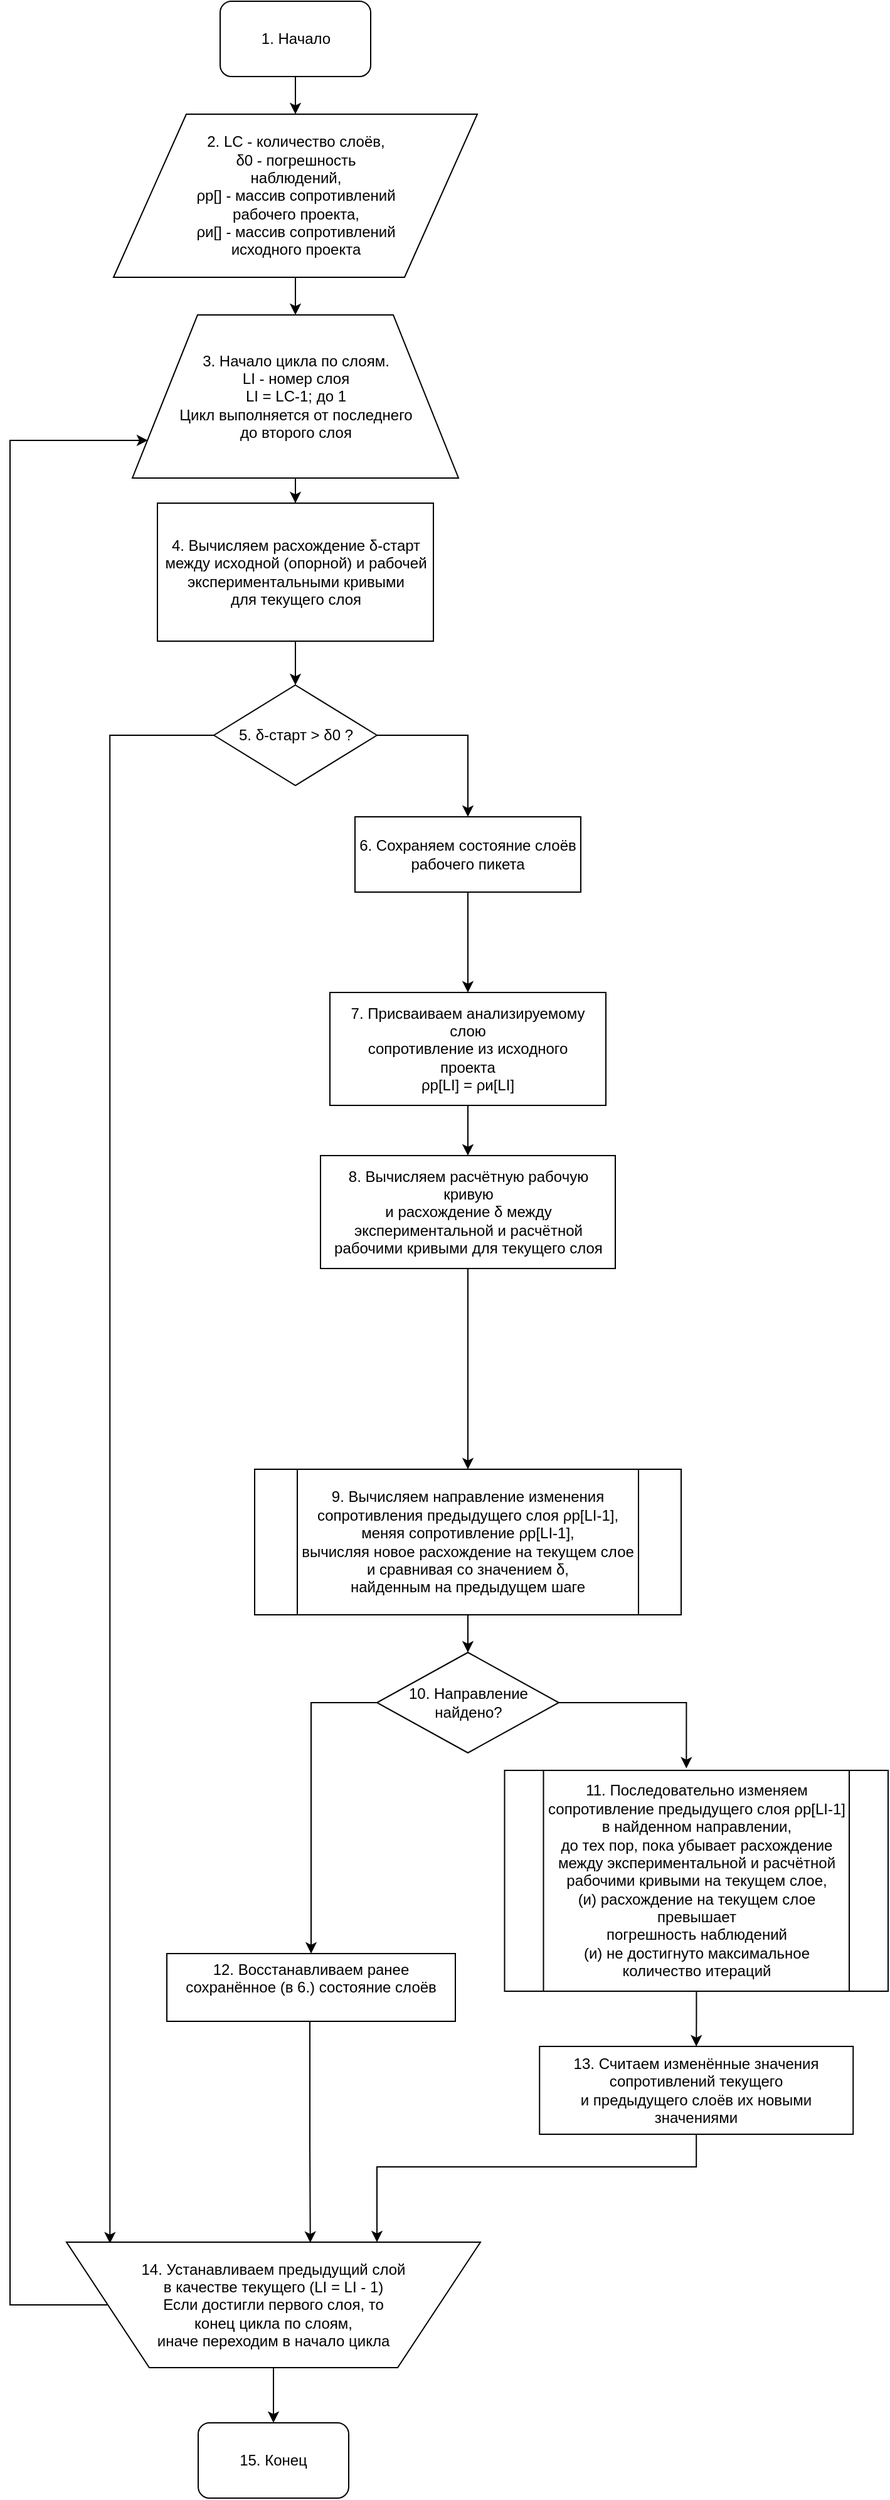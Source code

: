 <mxfile type="github" version="12.7.2">
  <diagram id="MYcP-UznbaHqbxDd1EnT" name="Page-1">
    <mxGraphModel grid="1" shadow="0" math="0" pageHeight="1169" pageWidth="827" pageScale="1" page="1" fold="1" arrows="1" connect="1" tooltips="1" guides="1" gridSize="10" dy="595" dx="999">
      <root>
        <mxCell id="0" />
        <mxCell id="1" parent="0" />
        <mxCell id="Fly2vRC0832emMeXLDEC-18" value="" parent="1" target="Fly2vRC0832emMeXLDEC-3" source="Fly2vRC0832emMeXLDEC-1" edge="1" style="edgeStyle=orthogonalEdgeStyle;rounded=0;orthogonalLoop=1;jettySize=auto;html=1;">
          <mxGeometry as="geometry" relative="1" />
        </mxCell>
        <mxCell id="Fly2vRC0832emMeXLDEC-1" value="1. Начало" parent="1" style="rounded=1;whiteSpace=wrap;html=1;" vertex="1">
          <mxGeometry as="geometry" height="60" width="120" y="40" x="267.5" />
        </mxCell>
        <mxCell id="Fly2vRC0832emMeXLDEC-19" value="" parent="1" target="Fly2vRC0832emMeXLDEC-4" source="Fly2vRC0832emMeXLDEC-3" edge="1" style="edgeStyle=orthogonalEdgeStyle;rounded=0;orthogonalLoop=1;jettySize=auto;html=1;">
          <mxGeometry as="geometry" relative="1" />
        </mxCell>
        <mxCell id="Fly2vRC0832emMeXLDEC-3" value="&lt;div&gt;2. LC - количество слоёв,&lt;/div&gt;&lt;div&gt;δ0 - погрешность&lt;/div&gt;&lt;div&gt;наблюдений,&lt;/div&gt;&lt;div&gt;ρр[] - массив сопротивлений&lt;/div&gt;&lt;div&gt;рабочего проекта,&lt;/div&gt;&lt;div&gt;ρи[] - массив сопротивлений&lt;/div&gt;&lt;div&gt;исходного проекта&lt;/div&gt;" parent="1" style="shape=parallelogram;perimeter=parallelogramPerimeter;whiteSpace=wrap;html=1;" vertex="1">
          <mxGeometry as="geometry" height="130" width="290" y="130" x="182.5" />
        </mxCell>
        <mxCell id="Fly2vRC0832emMeXLDEC-20" value="" parent="1" target="Fly2vRC0832emMeXLDEC-6" source="Fly2vRC0832emMeXLDEC-4" edge="1" style="edgeStyle=orthogonalEdgeStyle;rounded=0;orthogonalLoop=1;jettySize=auto;html=1;">
          <mxGeometry as="geometry" relative="1" />
        </mxCell>
        <mxCell id="Fly2vRC0832emMeXLDEC-4" value="&lt;div&gt;3. Начало цикла по слоям.&lt;/div&gt;&lt;div&gt;LI - номер слоя&lt;/div&gt;&lt;div&gt;LI = LC-1; до 1&lt;/div&gt;&lt;div&gt;Цикл выполняется от последнего&lt;/div&gt;&lt;div&gt;до второго слоя&lt;/div&gt;" parent="1" style="shape=trapezoid;perimeter=trapezoidPerimeter;whiteSpace=wrap;html=1;" vertex="1">
          <mxGeometry as="geometry" height="130" width="260" y="290" x="197.5" />
        </mxCell>
        <mxCell id="Fly2vRC0832emMeXLDEC-21" value="" parent="1" target="Fly2vRC0832emMeXLDEC-7" source="Fly2vRC0832emMeXLDEC-6" edge="1" style="edgeStyle=orthogonalEdgeStyle;rounded=0;orthogonalLoop=1;jettySize=auto;html=1;">
          <mxGeometry as="geometry" relative="1" />
        </mxCell>
        <mxCell id="Fly2vRC0832emMeXLDEC-6" value="&lt;div&gt;4. Вычисляем расхождение δ-старт&lt;/div&gt;&lt;div&gt;между исходной (опорной) и рабочей&lt;/div&gt;&lt;div&gt;экспериментальными кривыми&lt;/div&gt;&lt;div&gt;для текущего слоя&lt;/div&gt;" parent="1" style="rounded=0;whiteSpace=wrap;html=1;" vertex="1">
          <mxGeometry as="geometry" height="110" width="220" y="440" x="217.5" />
        </mxCell>
        <mxCell id="Fly2vRC0832emMeXLDEC-26" parent="1" target="Fly2vRC0832emMeXLDEC-8" source="Fly2vRC0832emMeXLDEC-7" edge="1" style="edgeStyle=orthogonalEdgeStyle;rounded=0;orthogonalLoop=1;jettySize=auto;html=1;">
          <mxGeometry as="geometry" relative="1">
            <mxPoint as="targetPoint" y="680" x="470" />
            <Array as="points">
              <mxPoint y="625" x="465" />
            </Array>
          </mxGeometry>
        </mxCell>
        <mxCell id="Fly2vRC0832emMeXLDEC-38" parent="1" target="Fly2vRC0832emMeXLDEC-17" source="Fly2vRC0832emMeXLDEC-7" edge="1" style="edgeStyle=orthogonalEdgeStyle;rounded=0;orthogonalLoop=1;jettySize=auto;html=1;entryX=0.895;entryY=0.99;entryDx=0;entryDy=0;entryPerimeter=0;">
          <mxGeometry as="geometry" relative="1">
            <mxPoint as="targetPoint" y="1820" x="180" />
            <Array as="points">
              <mxPoint y="625" x="180" />
            </Array>
          </mxGeometry>
        </mxCell>
        <mxCell id="Fly2vRC0832emMeXLDEC-7" value="5. δ-старт &amp;gt; δ0 ?" parent="1" style="rhombus;whiteSpace=wrap;html=1;" vertex="1">
          <mxGeometry as="geometry" height="80" width="130" y="585" x="262.5" />
        </mxCell>
        <mxCell id="Fly2vRC0832emMeXLDEC-24" parent="1" target="Fly2vRC0832emMeXLDEC-9" source="Fly2vRC0832emMeXLDEC-8" edge="1" style="edgeStyle=orthogonalEdgeStyle;rounded=0;orthogonalLoop=1;jettySize=auto;html=1;exitX=0.5;exitY=1;exitDx=0;exitDy=0;entryX=0.5;entryY=0;entryDx=0;entryDy=0;">
          <mxGeometry as="geometry" relative="1" />
        </mxCell>
        <mxCell id="Fly2vRC0832emMeXLDEC-8" value="&lt;div&gt;6. Сохраняем состояние слоёв рабочего пикета&lt;/div&gt;" parent="1" style="rounded=0;whiteSpace=wrap;html=1;" vertex="1">
          <mxGeometry as="geometry" height="60" width="180" y="690" x="375" />
        </mxCell>
        <mxCell id="Fly2vRC0832emMeXLDEC-28" parent="1" target="Fly2vRC0832emMeXLDEC-11" source="Fly2vRC0832emMeXLDEC-9" edge="1" style="edgeStyle=orthogonalEdgeStyle;rounded=0;orthogonalLoop=1;jettySize=auto;html=1;entryX=0.5;entryY=0;entryDx=0;entryDy=0;">
          <mxGeometry as="geometry" relative="1" />
        </mxCell>
        <mxCell id="Fly2vRC0832emMeXLDEC-9" value="&lt;div&gt;7. Присваиваем анализируемому слою&lt;/div&gt;&lt;div&gt;сопротивление из исходного&lt;/div&gt;&lt;div&gt;проекта&lt;/div&gt;&lt;div&gt;ρp[LI] = ρи[LI]&lt;/div&gt;" parent="1" style="rounded=0;whiteSpace=wrap;html=1;" vertex="1">
          <mxGeometry as="geometry" height="90" width="220" y="830" x="355" />
        </mxCell>
        <mxCell id="Fly2vRC0832emMeXLDEC-29" parent="1" target="53z4RbjxGHfSaBAxrwgF-1" source="Fly2vRC0832emMeXLDEC-11" edge="1" style="edgeStyle=orthogonalEdgeStyle;rounded=0;orthogonalLoop=1;jettySize=auto;html=1;entryX=0.5;entryY=0;entryDx=0;entryDy=0;">
          <mxGeometry as="geometry" relative="1">
            <mxPoint as="targetPoint" y="1206" x="465.0" />
          </mxGeometry>
        </mxCell>
        <mxCell id="Fly2vRC0832emMeXLDEC-11" value="&lt;div style=&quot;white-space: normal&quot;&gt;8. Вычисляем расчётную рабочую кривую&lt;/div&gt;&lt;div style=&quot;white-space: normal&quot;&gt;и расхождение δ между&lt;/div&gt;&lt;div style=&quot;white-space: normal&quot;&gt;экспериментальной и расчётной&lt;/div&gt;&lt;div style=&quot;white-space: normal&quot;&gt;рабочими кривыми для текущего слоя&lt;/div&gt;" parent="1" style="rounded=0;whiteSpace=wrap;html=1;" vertex="1">
          <mxGeometry as="geometry" height="90" width="235" y="960" x="347.5" />
        </mxCell>
        <mxCell id="Fly2vRC0832emMeXLDEC-31" parent="1" target="53z4RbjxGHfSaBAxrwgF-6" source="Fly2vRC0832emMeXLDEC-13" edge="1" style="edgeStyle=orthogonalEdgeStyle;rounded=0;orthogonalLoop=1;jettySize=auto;html=1;entryX=0.474;entryY=-0.009;entryDx=0;entryDy=0;entryPerimeter=0;">
          <mxGeometry as="geometry" relative="1">
            <Array as="points">
              <mxPoint y="1396" x="639" />
            </Array>
            <mxPoint as="targetPoint" y="1466" x="659" />
          </mxGeometry>
        </mxCell>
        <mxCell id="Fly2vRC0832emMeXLDEC-37" parent="1" target="Fly2vRC0832emMeXLDEC-16" source="Fly2vRC0832emMeXLDEC-13" edge="1" style="edgeStyle=orthogonalEdgeStyle;rounded=0;orthogonalLoop=1;jettySize=auto;html=1;exitX=0;exitY=0.5;exitDx=0;exitDy=0;">
          <mxGeometry as="geometry" relative="1" />
        </mxCell>
        <mxCell id="Fly2vRC0832emMeXLDEC-13" value="10. Направление найдено?" parent="1" style="rhombus;whiteSpace=wrap;html=1;" vertex="1">
          <mxGeometry as="geometry" height="80" width="145" y="1356" x="392.5" />
        </mxCell>
        <mxCell id="Fly2vRC0832emMeXLDEC-33" parent="1" target="Fly2vRC0832emMeXLDEC-17" source="Fly2vRC0832emMeXLDEC-15" edge="1" style="edgeStyle=orthogonalEdgeStyle;rounded=0;orthogonalLoop=1;jettySize=auto;html=1;entryX=0.25;entryY=1;entryDx=0;entryDy=0;">
          <mxGeometry as="geometry" relative="1">
            <Array as="points">
              <mxPoint y="1766" x="647" />
              <mxPoint y="1766" x="393" />
            </Array>
          </mxGeometry>
        </mxCell>
        <mxCell id="Fly2vRC0832emMeXLDEC-15" value="&lt;div&gt;13. Считаем изменённые значения&lt;/div&gt;&lt;div&gt;сопротивлений текущего&lt;/div&gt;&lt;div&gt;и предыдущего слоёв их новыми значениями&lt;/div&gt;" parent="1" style="rounded=0;whiteSpace=wrap;html=1;" vertex="1">
          <mxGeometry as="geometry" height="70" width="250" y="1670" x="522.13" />
        </mxCell>
        <mxCell id="Fly2vRC0832emMeXLDEC-35" parent="1" target="Fly2vRC0832emMeXLDEC-17" source="Fly2vRC0832emMeXLDEC-16" edge="1" style="edgeStyle=orthogonalEdgeStyle;rounded=0;orthogonalLoop=1;jettySize=auto;html=1;entryX=0.411;entryY=0.996;entryDx=0;entryDy=0;entryPerimeter=0;">
          <mxGeometry as="geometry" relative="1">
            <mxPoint as="targetPoint" y="1786" x="340" />
            <Array as="points">
              <mxPoint y="1746" x="339" />
              <mxPoint y="1746" x="339" />
            </Array>
          </mxGeometry>
        </mxCell>
        <mxCell id="Fly2vRC0832emMeXLDEC-16" value="&lt;div&gt;12. Восстанавливаем ранее сохранённое (в 6.) состояние слоёв&lt;/div&gt;&lt;div&gt;&lt;br&gt;&lt;/div&gt;" parent="1" style="rounded=0;whiteSpace=wrap;html=1;" vertex="1">
          <mxGeometry as="geometry" height="54" width="230" y="1596" x="225" />
        </mxCell>
        <mxCell id="Fly2vRC0832emMeXLDEC-39" parent="1" target="Fly2vRC0832emMeXLDEC-4" source="Fly2vRC0832emMeXLDEC-17" edge="1" style="edgeStyle=orthogonalEdgeStyle;rounded=0;orthogonalLoop=1;jettySize=auto;html=1;entryX=0.048;entryY=0.769;entryDx=0;entryDy=0;entryPerimeter=0;">
          <mxGeometry as="geometry" relative="1">
            <mxPoint as="targetPoint" y="390" x="110" />
            <Array as="points">
              <mxPoint y="1876" x="100" />
              <mxPoint y="390" x="100" />
            </Array>
          </mxGeometry>
        </mxCell>
        <mxCell id="Fly2vRC0832emMeXLDEC-42" parent="1" target="Fly2vRC0832emMeXLDEC-41" source="Fly2vRC0832emMeXLDEC-17" edge="1" style="edgeStyle=orthogonalEdgeStyle;rounded=0;orthogonalLoop=1;jettySize=auto;html=1;">
          <mxGeometry as="geometry" relative="1" />
        </mxCell>
        <mxCell id="Fly2vRC0832emMeXLDEC-17" value="&lt;div&gt;14. Устанавливаем предыдущий слой&lt;/div&gt;&lt;div&gt;в качестве текущего (LI = LI - 1)&lt;/div&gt;&lt;div&gt;Если достигли первого слоя, то&lt;/div&gt;&lt;div&gt;конец цикла по слоям,&lt;/div&gt;&lt;div&gt;иначе переходим в начало цикла&lt;/div&gt;" parent="1" style="shape=trapezoid;perimeter=trapezoidPerimeter;whiteSpace=wrap;html=1;direction=west;" vertex="1">
          <mxGeometry as="geometry" height="100" width="330" y="1826" x="145" />
        </mxCell>
        <mxCell id="Fly2vRC0832emMeXLDEC-41" value="15. Конец" parent="1" style="rounded=1;whiteSpace=wrap;html=1;" vertex="1">
          <mxGeometry as="geometry" height="60" width="120" y="1970" x="250" />
        </mxCell>
        <mxCell id="53z4RbjxGHfSaBAxrwgF-5" parent="1" target="Fly2vRC0832emMeXLDEC-13" source="53z4RbjxGHfSaBAxrwgF-1" edge="1" style="edgeStyle=orthogonalEdgeStyle;rounded=0;orthogonalLoop=1;jettySize=auto;html=1;">
          <mxGeometry as="geometry" relative="1" />
        </mxCell>
        <mxCell id="53z4RbjxGHfSaBAxrwgF-1" value="&lt;div style=&quot;color: rgb(0 , 0 , 0) ; font-family: &amp;#34;helvetica&amp;#34; ; font-size: 12px ; font-style: normal ; font-variant: normal ; font-weight: 400 ; letter-spacing: normal ; text-align: center ; text-decoration: none ; text-indent: 0px ; text-transform: none ; white-space: normal ; word-spacing: 0px&quot;&gt;9. Вычисляем направление изменения&lt;/div&gt;&lt;div style=&quot;color: rgb(0 , 0 , 0) ; font-family: &amp;#34;helvetica&amp;#34; ; font-size: 12px ; font-style: normal ; font-variant: normal ; font-weight: 400 ; letter-spacing: normal ; text-align: center ; text-decoration: none ; text-indent: 0px ; text-transform: none ; white-space: normal ; word-spacing: 0px&quot;&gt;сопротивления предыдущего слоя ρр[LI-1],&lt;/div&gt;&lt;div style=&quot;color: rgb(0 , 0 , 0) ; font-family: &amp;#34;helvetica&amp;#34; ; font-size: 12px ; font-style: normal ; font-variant: normal ; font-weight: 400 ; letter-spacing: normal ; text-align: center ; text-decoration: none ; text-indent: 0px ; text-transform: none ; white-space: normal ; word-spacing: 0px&quot;&gt;меняя сопротивление ρр[LI-1],&lt;/div&gt;&lt;div style=&quot;color: rgb(0 , 0 , 0) ; font-family: &amp;#34;helvetica&amp;#34; ; font-size: 12px ; font-style: normal ; font-variant: normal ; font-weight: 400 ; letter-spacing: normal ; text-align: center ; text-decoration: none ; text-indent: 0px ; text-transform: none ; white-space: normal ; word-spacing: 0px&quot;&gt;вычисляя новое расхождение на текущем слое&lt;/div&gt;&lt;div style=&quot;color: rgb(0 , 0 , 0) ; font-family: &amp;#34;helvetica&amp;#34; ; font-size: 12px ; font-style: normal ; font-variant: normal ; font-weight: 400 ; letter-spacing: normal ; text-align: center ; text-decoration: none ; text-indent: 0px ; text-transform: none ; white-space: normal ; word-spacing: 0px&quot;&gt;и сравнивая со значением δ,&lt;/div&gt;&lt;div style=&quot;color: rgb(0 , 0 , 0) ; font-family: &amp;#34;helvetica&amp;#34; ; font-size: 12px ; font-style: normal ; font-variant: normal ; font-weight: 400 ; letter-spacing: normal ; text-align: center ; text-decoration: none ; text-indent: 0px ; text-transform: none ; white-space: normal ; word-spacing: 0px&quot;&gt;найденным на предыдущем шаге&lt;/div&gt;" parent="1" style="shape=process;whiteSpace=wrap;html=1;backgroundOutline=1;" vertex="1">
          <mxGeometry as="geometry" height="116" width="340" y="1210" x="295" />
        </mxCell>
        <mxCell id="53z4RbjxGHfSaBAxrwgF-9" parent="1" target="Fly2vRC0832emMeXLDEC-15" source="53z4RbjxGHfSaBAxrwgF-6" edge="1" style="edgeStyle=orthogonalEdgeStyle;rounded=0;orthogonalLoop=1;jettySize=auto;html=1;">
          <mxGeometry as="geometry" relative="1" />
        </mxCell>
        <mxCell id="53z4RbjxGHfSaBAxrwgF-6" value="&lt;div style=&quot;color: rgb(0 , 0 , 0) ; font-family: &amp;#34;helvetica&amp;#34; ; font-size: 12px ; font-style: normal ; font-variant: normal ; font-weight: 400 ; letter-spacing: normal ; text-align: center ; text-decoration: none ; text-indent: 0px ; text-transform: none ; white-space: normal ; word-spacing: 0px&quot;&gt;11. Последовательно изменяем&lt;/div&gt;&lt;div style=&quot;color: rgb(0 , 0 , 0) ; font-family: &amp;#34;helvetica&amp;#34; ; font-size: 12px ; font-style: normal ; font-variant: normal ; font-weight: 400 ; letter-spacing: normal ; text-align: center ; text-decoration: none ; text-indent: 0px ; text-transform: none ; white-space: normal ; word-spacing: 0px&quot;&gt;сопротивление предыдущего слоя ρр[LI-1]&lt;/div&gt;&lt;div style=&quot;color: rgb(0 , 0 , 0) ; font-family: &amp;#34;helvetica&amp;#34; ; font-size: 12px ; font-style: normal ; font-variant: normal ; font-weight: 400 ; letter-spacing: normal ; text-align: center ; text-decoration: none ; text-indent: 0px ; text-transform: none ; white-space: normal ; word-spacing: 0px&quot;&gt;в найденном направлении,&lt;/div&gt;&lt;div style=&quot;color: rgb(0 , 0 , 0) ; font-family: &amp;#34;helvetica&amp;#34; ; font-size: 12px ; font-style: normal ; font-variant: normal ; font-weight: 400 ; letter-spacing: normal ; text-align: center ; text-decoration: none ; text-indent: 0px ; text-transform: none ; white-space: normal ; word-spacing: 0px&quot;&gt;до тех пор, пока убывает расхождение&lt;/div&gt;&lt;div style=&quot;color: rgb(0 , 0 , 0) ; font-family: &amp;#34;helvetica&amp;#34; ; font-size: 12px ; font-style: normal ; font-variant: normal ; font-weight: 400 ; letter-spacing: normal ; text-align: center ; text-decoration: none ; text-indent: 0px ; text-transform: none ; white-space: normal ; word-spacing: 0px&quot;&gt;между экспериментальной и расчётной&lt;/div&gt;&lt;div style=&quot;color: rgb(0 , 0 , 0) ; font-family: &amp;#34;helvetica&amp;#34; ; font-size: 12px ; font-style: normal ; font-variant: normal ; font-weight: 400 ; letter-spacing: normal ; text-align: center ; text-decoration: none ; text-indent: 0px ; text-transform: none ; white-space: normal ; word-spacing: 0px&quot;&gt;рабочими кривыми на текущем слое,&lt;/div&gt;&lt;div style=&quot;color: rgb(0 , 0 , 0) ; font-family: &amp;#34;helvetica&amp;#34; ; font-size: 12px ; font-style: normal ; font-variant: normal ; font-weight: 400 ; letter-spacing: normal ; text-align: center ; text-decoration: none ; text-indent: 0px ; text-transform: none ; white-space: normal ; word-spacing: 0px&quot;&gt;(и) расхождение на текущем слое превышает&lt;/div&gt;&lt;div style=&quot;color: rgb(0 , 0 , 0) ; font-family: &amp;#34;helvetica&amp;#34; ; font-size: 12px ; font-style: normal ; font-variant: normal ; font-weight: 400 ; letter-spacing: normal ; text-align: center ; text-decoration: none ; text-indent: 0px ; text-transform: none ; white-space: normal ; word-spacing: 0px&quot;&gt;погрешность наблюдений&lt;/div&gt;&lt;div style=&quot;color: rgb(0 , 0 , 0) ; font-family: &amp;#34;helvetica&amp;#34; ; font-size: 12px ; font-style: normal ; font-variant: normal ; font-weight: 400 ; letter-spacing: normal ; text-align: center ; text-decoration: none ; text-indent: 0px ; text-transform: none ; white-space: normal ; word-spacing: 0px&quot;&gt;(и) не достигнуто максимальное&lt;/div&gt;&lt;div style=&quot;color: rgb(0 , 0 , 0) ; font-family: &amp;#34;helvetica&amp;#34; ; font-size: 12px ; font-style: normal ; font-variant: normal ; font-weight: 400 ; letter-spacing: normal ; text-align: center ; text-decoration: none ; text-indent: 0px ; text-transform: none ; white-space: normal ; word-spacing: 0px&quot;&gt;количество итераций&lt;/div&gt;" parent="1" style="shape=process;whiteSpace=wrap;html=1;backgroundOutline=1;" vertex="1">
          <mxGeometry as="geometry" height="176" width="305.75" y="1450" x="494.25" />
        </mxCell>
      </root>
    </mxGraphModel>
  </diagram>
</mxfile>
